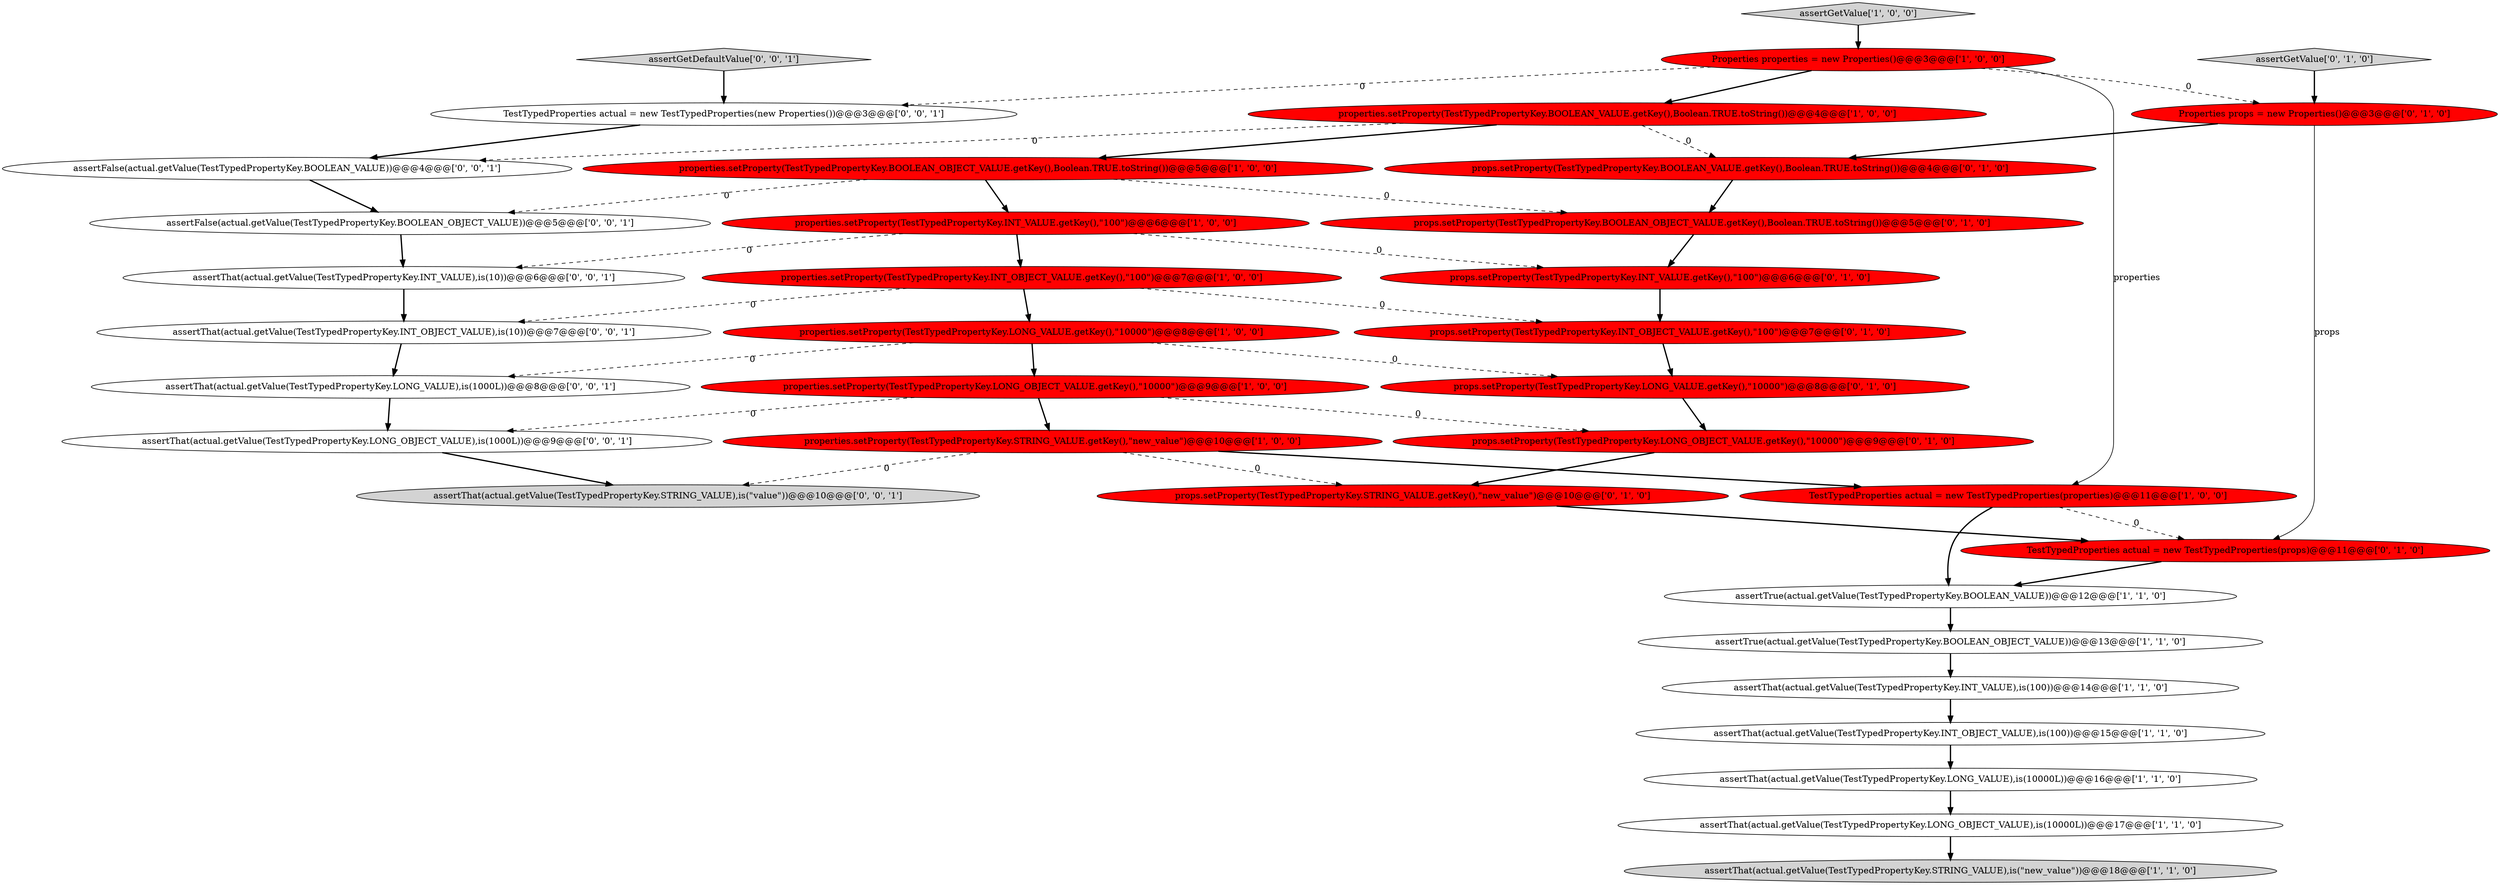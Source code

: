 digraph {
24 [style = filled, label = "props.setProperty(TestTypedPropertyKey.BOOLEAN_OBJECT_VALUE.getKey(),Boolean.TRUE.toString())@@@5@@@['0', '1', '0']", fillcolor = red, shape = ellipse image = "AAA1AAABBB2BBB"];
34 [style = filled, label = "assertThat(actual.getValue(TestTypedPropertyKey.LONG_OBJECT_VALUE),is(1000L))@@@9@@@['0', '0', '1']", fillcolor = white, shape = ellipse image = "AAA0AAABBB3BBB"];
33 [style = filled, label = "assertThat(actual.getValue(TestTypedPropertyKey.INT_OBJECT_VALUE),is(10))@@@7@@@['0', '0', '1']", fillcolor = white, shape = ellipse image = "AAA0AAABBB3BBB"];
25 [style = filled, label = "props.setProperty(TestTypedPropertyKey.BOOLEAN_VALUE.getKey(),Boolean.TRUE.toString())@@@4@@@['0', '1', '0']", fillcolor = red, shape = ellipse image = "AAA1AAABBB2BBB"];
29 [style = filled, label = "assertThat(actual.getValue(TestTypedPropertyKey.INT_VALUE),is(10))@@@6@@@['0', '0', '1']", fillcolor = white, shape = ellipse image = "AAA0AAABBB3BBB"];
12 [style = filled, label = "assertTrue(actual.getValue(TestTypedPropertyKey.BOOLEAN_OBJECT_VALUE))@@@13@@@['1', '1', '0']", fillcolor = white, shape = ellipse image = "AAA0AAABBB1BBB"];
8 [style = filled, label = "TestTypedProperties actual = new TestTypedProperties(properties)@@@11@@@['1', '0', '0']", fillcolor = red, shape = ellipse image = "AAA1AAABBB1BBB"];
2 [style = filled, label = "assertTrue(actual.getValue(TestTypedPropertyKey.BOOLEAN_VALUE))@@@12@@@['1', '1', '0']", fillcolor = white, shape = ellipse image = "AAA0AAABBB1BBB"];
11 [style = filled, label = "properties.setProperty(TestTypedPropertyKey.LONG_VALUE.getKey(),\"10000\")@@@8@@@['1', '0', '0']", fillcolor = red, shape = ellipse image = "AAA1AAABBB1BBB"];
7 [style = filled, label = "properties.setProperty(TestTypedPropertyKey.BOOLEAN_VALUE.getKey(),Boolean.TRUE.toString())@@@4@@@['1', '0', '0']", fillcolor = red, shape = ellipse image = "AAA1AAABBB1BBB"];
9 [style = filled, label = "assertThat(actual.getValue(TestTypedPropertyKey.STRING_VALUE),is(\"new_value\"))@@@18@@@['1', '1', '0']", fillcolor = lightgray, shape = ellipse image = "AAA0AAABBB1BBB"];
35 [style = filled, label = "TestTypedProperties actual = new TestTypedProperties(new Properties())@@@3@@@['0', '0', '1']", fillcolor = white, shape = ellipse image = "AAA0AAABBB3BBB"];
10 [style = filled, label = "properties.setProperty(TestTypedPropertyKey.INT_OBJECT_VALUE.getKey(),\"100\")@@@7@@@['1', '0', '0']", fillcolor = red, shape = ellipse image = "AAA1AAABBB1BBB"];
31 [style = filled, label = "assertThat(actual.getValue(TestTypedPropertyKey.STRING_VALUE),is(\"value\"))@@@10@@@['0', '0', '1']", fillcolor = lightgray, shape = ellipse image = "AAA0AAABBB3BBB"];
1 [style = filled, label = "properties.setProperty(TestTypedPropertyKey.BOOLEAN_OBJECT_VALUE.getKey(),Boolean.TRUE.toString())@@@5@@@['1', '0', '0']", fillcolor = red, shape = ellipse image = "AAA1AAABBB1BBB"];
21 [style = filled, label = "TestTypedProperties actual = new TestTypedProperties(props)@@@11@@@['0', '1', '0']", fillcolor = red, shape = ellipse image = "AAA1AAABBB2BBB"];
13 [style = filled, label = "assertThat(actual.getValue(TestTypedPropertyKey.INT_OBJECT_VALUE),is(100))@@@15@@@['1', '1', '0']", fillcolor = white, shape = ellipse image = "AAA0AAABBB1BBB"];
16 [style = filled, label = "Properties properties = new Properties()@@@3@@@['1', '0', '0']", fillcolor = red, shape = ellipse image = "AAA1AAABBB1BBB"];
15 [style = filled, label = "assertGetValue['1', '0', '0']", fillcolor = lightgray, shape = diamond image = "AAA0AAABBB1BBB"];
0 [style = filled, label = "assertThat(actual.getValue(TestTypedPropertyKey.LONG_VALUE),is(10000L))@@@16@@@['1', '1', '0']", fillcolor = white, shape = ellipse image = "AAA0AAABBB1BBB"];
18 [style = filled, label = "props.setProperty(TestTypedPropertyKey.LONG_OBJECT_VALUE.getKey(),\"10000\")@@@9@@@['0', '1', '0']", fillcolor = red, shape = ellipse image = "AAA1AAABBB2BBB"];
3 [style = filled, label = "properties.setProperty(TestTypedPropertyKey.STRING_VALUE.getKey(),\"new_value\")@@@10@@@['1', '0', '0']", fillcolor = red, shape = ellipse image = "AAA1AAABBB1BBB"];
32 [style = filled, label = "assertFalse(actual.getValue(TestTypedPropertyKey.BOOLEAN_VALUE))@@@4@@@['0', '0', '1']", fillcolor = white, shape = ellipse image = "AAA0AAABBB3BBB"];
19 [style = filled, label = "props.setProperty(TestTypedPropertyKey.STRING_VALUE.getKey(),\"new_value\")@@@10@@@['0', '1', '0']", fillcolor = red, shape = ellipse image = "AAA1AAABBB2BBB"];
22 [style = filled, label = "Properties props = new Properties()@@@3@@@['0', '1', '0']", fillcolor = red, shape = ellipse image = "AAA1AAABBB2BBB"];
30 [style = filled, label = "assertGetDefaultValue['0', '0', '1']", fillcolor = lightgray, shape = diamond image = "AAA0AAABBB3BBB"];
23 [style = filled, label = "props.setProperty(TestTypedPropertyKey.LONG_VALUE.getKey(),\"10000\")@@@8@@@['0', '1', '0']", fillcolor = red, shape = ellipse image = "AAA1AAABBB2BBB"];
14 [style = filled, label = "assertThat(actual.getValue(TestTypedPropertyKey.LONG_OBJECT_VALUE),is(10000L))@@@17@@@['1', '1', '0']", fillcolor = white, shape = ellipse image = "AAA0AAABBB1BBB"];
27 [style = filled, label = "assertThat(actual.getValue(TestTypedPropertyKey.LONG_VALUE),is(1000L))@@@8@@@['0', '0', '1']", fillcolor = white, shape = ellipse image = "AAA0AAABBB3BBB"];
6 [style = filled, label = "properties.setProperty(TestTypedPropertyKey.LONG_OBJECT_VALUE.getKey(),\"10000\")@@@9@@@['1', '0', '0']", fillcolor = red, shape = ellipse image = "AAA1AAABBB1BBB"];
26 [style = filled, label = "assertGetValue['0', '1', '0']", fillcolor = lightgray, shape = diamond image = "AAA0AAABBB2BBB"];
17 [style = filled, label = "props.setProperty(TestTypedPropertyKey.INT_OBJECT_VALUE.getKey(),\"100\")@@@7@@@['0', '1', '0']", fillcolor = red, shape = ellipse image = "AAA1AAABBB2BBB"];
5 [style = filled, label = "assertThat(actual.getValue(TestTypedPropertyKey.INT_VALUE),is(100))@@@14@@@['1', '1', '0']", fillcolor = white, shape = ellipse image = "AAA0AAABBB1BBB"];
4 [style = filled, label = "properties.setProperty(TestTypedPropertyKey.INT_VALUE.getKey(),\"100\")@@@6@@@['1', '0', '0']", fillcolor = red, shape = ellipse image = "AAA1AAABBB1BBB"];
20 [style = filled, label = "props.setProperty(TestTypedPropertyKey.INT_VALUE.getKey(),\"100\")@@@6@@@['0', '1', '0']", fillcolor = red, shape = ellipse image = "AAA1AAABBB2BBB"];
28 [style = filled, label = "assertFalse(actual.getValue(TestTypedPropertyKey.BOOLEAN_OBJECT_VALUE))@@@5@@@['0', '0', '1']", fillcolor = white, shape = ellipse image = "AAA0AAABBB3BBB"];
4->10 [style = bold, label=""];
6->3 [style = bold, label=""];
22->25 [style = bold, label=""];
28->29 [style = bold, label=""];
1->4 [style = bold, label=""];
16->22 [style = dashed, label="0"];
20->17 [style = bold, label=""];
7->1 [style = bold, label=""];
12->5 [style = bold, label=""];
3->31 [style = dashed, label="0"];
16->35 [style = dashed, label="0"];
11->6 [style = bold, label=""];
16->8 [style = solid, label="properties"];
16->7 [style = bold, label=""];
18->19 [style = bold, label=""];
35->32 [style = bold, label=""];
34->31 [style = bold, label=""];
11->23 [style = dashed, label="0"];
10->33 [style = dashed, label="0"];
6->34 [style = dashed, label="0"];
8->21 [style = dashed, label="0"];
1->28 [style = dashed, label="0"];
15->16 [style = bold, label=""];
33->27 [style = bold, label=""];
17->23 [style = bold, label=""];
2->12 [style = bold, label=""];
26->22 [style = bold, label=""];
21->2 [style = bold, label=""];
6->18 [style = dashed, label="0"];
3->19 [style = dashed, label="0"];
24->20 [style = bold, label=""];
25->24 [style = bold, label=""];
0->14 [style = bold, label=""];
29->33 [style = bold, label=""];
27->34 [style = bold, label=""];
30->35 [style = bold, label=""];
8->2 [style = bold, label=""];
22->21 [style = solid, label="props"];
4->20 [style = dashed, label="0"];
1->24 [style = dashed, label="0"];
3->8 [style = bold, label=""];
5->13 [style = bold, label=""];
10->17 [style = dashed, label="0"];
7->25 [style = dashed, label="0"];
7->32 [style = dashed, label="0"];
14->9 [style = bold, label=""];
11->27 [style = dashed, label="0"];
4->29 [style = dashed, label="0"];
32->28 [style = bold, label=""];
23->18 [style = bold, label=""];
13->0 [style = bold, label=""];
10->11 [style = bold, label=""];
19->21 [style = bold, label=""];
}
